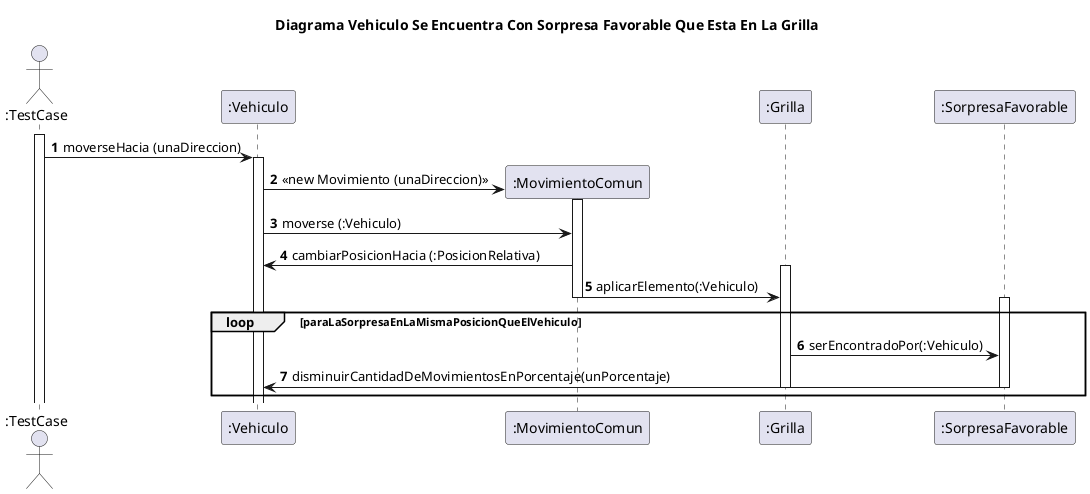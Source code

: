 @startuml
'https://plantuml.com/sequence-diagram
title Diagrama Vehiculo Se Encuentra Con Sorpresa Favorable Que Esta En La Grilla
autonumber
actor ":TestCase"

Activate ":TestCase"
   ":TestCase" -> ":Vehiculo": moverseHacia (unaDireccion)
    Activate ":Vehiculo"
    create ":MovimientoComun"
    ":Vehiculo" -> ":MovimientoComun": <<new Movimiento (unaDireccion) >>
    Activate ":MovimientoComun"
    ":Vehiculo" -> ":MovimientoComun": moverse (:Vehiculo)
    ":MovimientoComun" -> ":Vehiculo": cambiarPosicionHacia (:PosicionRelativa)
    Activate ":Grilla"
    ":MovimientoComun" -> ":Grilla": aplicarElemento(:Vehiculo)
      Deactivate ":MovimientoComun"
loop paraLaSorpresaEnLaMismaPosicionQueElVehiculo
    Activate ":SorpresaFavorable"
    ":Grilla" -> ":SorpresaFavorable": serEncontradoPor(:Vehiculo)
    ":Vehiculo" <- ":SorpresaFavorable": disminuirCantidadDeMovimientosEnPorcentaje(unPorcentaje)
    Deactivate ":SorpresaFavorable"
    Deactivate ":Grilla"
end
@enduml